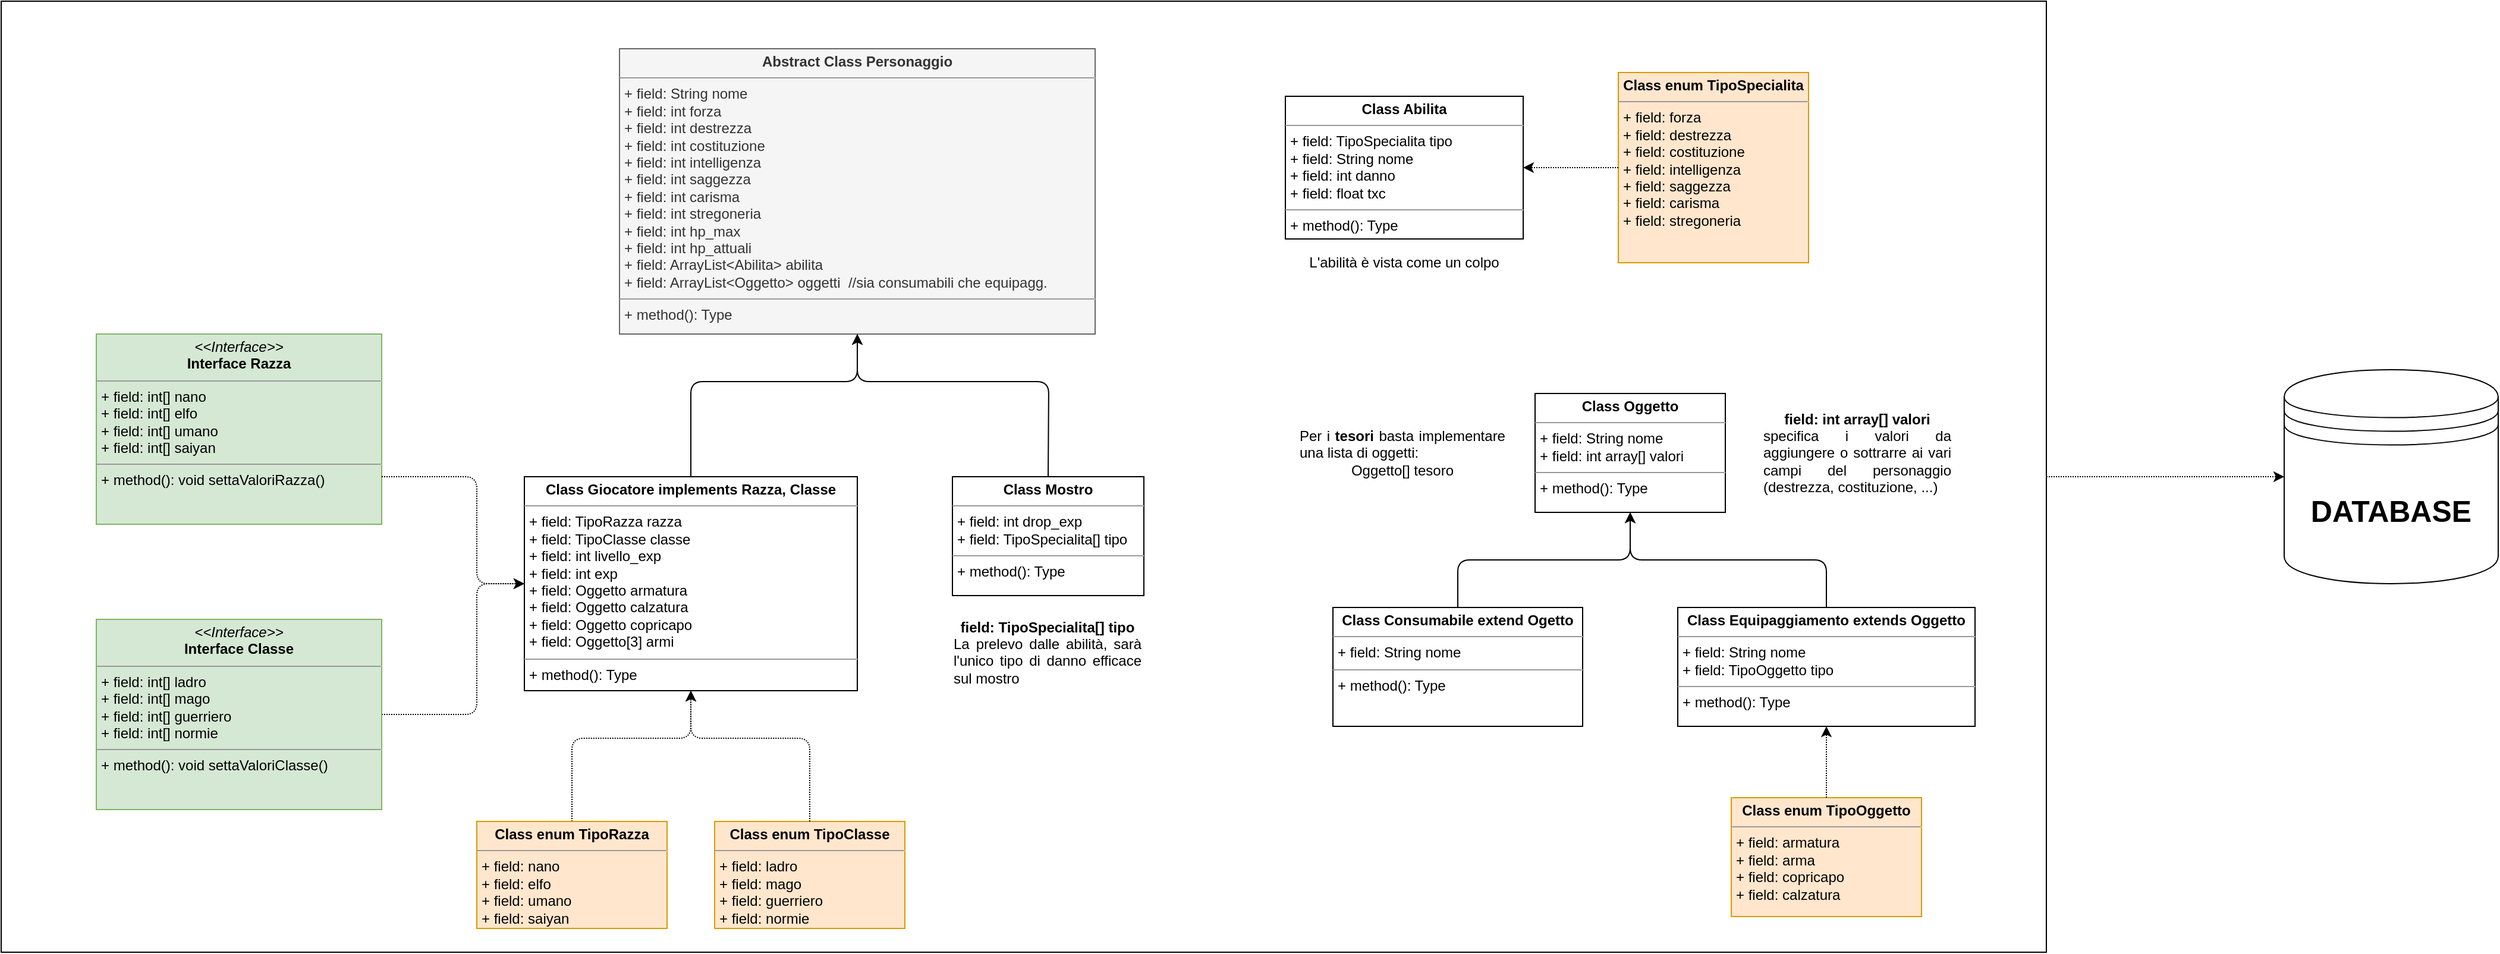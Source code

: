 <mxfile version="14.5.1" type="device"><diagram id="PpFdhZkzTtKQswlK1tEf" name="Pagina-1"><mxGraphModel dx="2873" dy="986" grid="1" gridSize="10" guides="1" tooltips="1" connect="1" arrows="1" fold="1" page="1" pageScale="1" pageWidth="1169" pageHeight="827" math="0" shadow="0"><root><mxCell id="0"/><mxCell id="1" parent="0"/><mxCell id="NZSyM8BjI7ZHnASUAP0h-25" value="" style="rounded=0;whiteSpace=wrap;html=1;" parent="1" vertex="1"><mxGeometry x="-320" width="1720" height="800" as="geometry"/></mxCell><mxCell id="bzQ3OlqagobDSiWc3f1m-5" value="&lt;p style=&quot;margin: 0px ; margin-top: 4px ; text-align: center&quot;&gt;&lt;b&gt;Abstract Class Personaggio&lt;/b&gt;&lt;/p&gt;&lt;hr size=&quot;1&quot;&gt;&lt;p style=&quot;margin: 0px ; margin-left: 4px&quot;&gt;+ field: String nome&lt;/p&gt;&lt;p style=&quot;margin: 0px ; margin-left: 4px&quot;&gt;+ field: int forza&lt;br&gt;&lt;/p&gt;&lt;p style=&quot;margin: 0px ; margin-left: 4px&quot;&gt;+ field: int destrezza&lt;br&gt;&lt;/p&gt;&lt;p style=&quot;margin: 0px ; margin-left: 4px&quot;&gt;+ field: int costituzione&lt;br&gt;&lt;/p&gt;&lt;p style=&quot;margin: 0px ; margin-left: 4px&quot;&gt;+ field: int intelligenza&lt;br&gt;&lt;/p&gt;&lt;p style=&quot;margin: 0px ; margin-left: 4px&quot;&gt;+ field: int saggezza&lt;br&gt;&lt;/p&gt;&lt;p style=&quot;margin: 0px ; margin-left: 4px&quot;&gt;+ field: int carisma&lt;br&gt;&lt;/p&gt;&lt;p style=&quot;margin: 0px ; margin-left: 4px&quot;&gt;+ field: int stregoneria&lt;/p&gt;&lt;p style=&quot;margin: 0px ; margin-left: 4px&quot;&gt;+ field: int hp_max&lt;br&gt;&lt;/p&gt;&lt;p style=&quot;margin: 0px ; margin-left: 4px&quot;&gt;+ field: int hp_attuali&lt;br&gt;&lt;/p&gt;&lt;p style=&quot;margin: 0px ; margin-left: 4px&quot;&gt;+ field: ArrayList&amp;lt;Abilita&amp;gt; abilita&lt;br&gt;&lt;/p&gt;&lt;p style=&quot;margin: 0px ; margin-left: 4px&quot;&gt;+ field: ArrayList&amp;lt;Oggetto&amp;gt; oggetti&amp;nbsp; //sia consumabili che equipagg.&lt;br&gt;&lt;/p&gt;&lt;hr size=&quot;1&quot;&gt;&lt;p style=&quot;margin: 0px ; margin-left: 4px&quot;&gt;+ method(): Type&lt;/p&gt;" style="verticalAlign=top;align=left;overflow=fill;fontSize=12;fontFamily=Helvetica;html=1;fillColor=#f5f5f5;strokeColor=#666666;fontColor=#333333;" parent="1" vertex="1"><mxGeometry x="200" y="40" width="400" height="240" as="geometry"/></mxCell><mxCell id="bzQ3OlqagobDSiWc3f1m-7" value="&lt;p style=&quot;margin: 0px ; margin-top: 4px ; text-align: center&quot;&gt;&lt;b&gt;Class Giocatore implements Razza, Classe&lt;/b&gt;&lt;/p&gt;&lt;hr size=&quot;1&quot;&gt;&lt;p style=&quot;margin: 0px ; margin-left: 4px&quot;&gt;&lt;span&gt;+ field: TipoRazza razza&lt;/span&gt;&lt;br&gt;&lt;/p&gt;&lt;p style=&quot;margin: 0px ; margin-left: 4px&quot;&gt;+ field: TipoClasse classe&lt;span&gt;&lt;br&gt;&lt;/span&gt;&lt;/p&gt;&lt;p style=&quot;margin: 0px ; margin-left: 4px&quot;&gt;+ field: int livello_exp&lt;br&gt;&lt;/p&gt;&lt;p style=&quot;margin: 0px ; margin-left: 4px&quot;&gt;+ field: int exp&lt;br&gt;&lt;/p&gt;&lt;p style=&quot;margin: 0px ; margin-left: 4px&quot;&gt;+ field: Oggetto armatura&lt;br&gt;&lt;/p&gt;&lt;p style=&quot;margin: 0px ; margin-left: 4px&quot;&gt;+ field: Oggetto calzatura&lt;br&gt;&lt;/p&gt;&lt;p style=&quot;margin: 0px ; margin-left: 4px&quot;&gt;+ field: Oggetto copricapo&lt;br&gt;&lt;/p&gt;&lt;p style=&quot;margin: 0px ; margin-left: 4px&quot;&gt;+ field: Oggetto[3] armi&lt;br&gt;&lt;/p&gt;&lt;hr size=&quot;1&quot;&gt;&lt;p style=&quot;margin: 0px ; margin-left: 4px&quot;&gt;+ method(): Type&lt;/p&gt;" style="verticalAlign=top;align=left;overflow=fill;fontSize=12;fontFamily=Helvetica;html=1;" parent="1" vertex="1"><mxGeometry x="120" y="400" width="280" height="180" as="geometry"/></mxCell><mxCell id="bzQ3OlqagobDSiWc3f1m-8" value="&lt;p style=&quot;margin: 0px ; margin-top: 4px ; text-align: center&quot;&gt;&lt;b&gt;Class Mostro&lt;/b&gt;&lt;/p&gt;&lt;hr size=&quot;1&quot;&gt;&lt;p style=&quot;margin: 0px ; margin-left: 4px&quot;&gt;+ field: int drop_exp&lt;br&gt;&lt;/p&gt;&lt;p style=&quot;margin: 0px ; margin-left: 4px&quot;&gt;+ field: TipoSpecialita[] tipo&amp;nbsp;&lt;/p&gt;&lt;hr size=&quot;1&quot;&gt;&lt;p style=&quot;margin: 0px ; margin-left: 4px&quot;&gt;+ method(): Type&lt;/p&gt;" style="verticalAlign=top;align=left;overflow=fill;fontSize=12;fontFamily=Helvetica;html=1;" parent="1" vertex="1"><mxGeometry x="480" y="400" width="161" height="100" as="geometry"/></mxCell><mxCell id="bzQ3OlqagobDSiWc3f1m-9" value="&lt;p style=&quot;margin: 0px ; margin-top: 4px ; text-align: center&quot;&gt;&lt;i&gt;&amp;lt;&amp;lt;Interface&amp;gt;&amp;gt;&lt;/i&gt;&lt;br&gt;&lt;b&gt;Interface Razza&lt;/b&gt;&lt;/p&gt;&lt;hr size=&quot;1&quot;&gt;&lt;p style=&quot;margin: 0px ; margin-left: 4px&quot;&gt;+&amp;nbsp;&lt;span&gt;field: int[] nano&lt;br&gt;&lt;/span&gt;&lt;/p&gt;&lt;p style=&quot;margin: 0px ; margin-left: 4px&quot;&gt;+&amp;nbsp;field: int[] elfo&lt;span&gt;&lt;br&gt;&lt;/span&gt;&lt;/p&gt;&lt;p style=&quot;margin: 0px ; margin-left: 4px&quot;&gt;+&amp;nbsp;field: int[] umano&lt;br&gt;&lt;/p&gt;&lt;p style=&quot;margin: 0px ; margin-left: 4px&quot;&gt;+&amp;nbsp;field: int[] saiyan&lt;br&gt;&lt;/p&gt;&lt;hr size=&quot;1&quot;&gt;&lt;p style=&quot;margin: 0px ; margin-left: 4px&quot;&gt;+ method(): void settaValoriRazza()&lt;/p&gt;" style="verticalAlign=top;align=left;overflow=fill;fontSize=12;fontFamily=Helvetica;html=1;fillColor=#d5e8d4;strokeColor=#82b366;" parent="1" vertex="1"><mxGeometry x="-240" y="280" width="240" height="160" as="geometry"/></mxCell><mxCell id="bzQ3OlqagobDSiWc3f1m-12" value="&lt;p style=&quot;margin: 0px ; margin-top: 4px ; text-align: center&quot;&gt;&lt;b&gt;Class Oggetto&lt;/b&gt;&lt;/p&gt;&lt;hr size=&quot;1&quot;&gt;&lt;p style=&quot;margin: 0px ; margin-left: 4px&quot;&gt;+ field: String nome&lt;br&gt;&lt;/p&gt;&lt;p style=&quot;margin: 0px ; margin-left: 4px&quot;&gt;+ field: int array[] valori&lt;br&gt;&lt;/p&gt;&lt;hr size=&quot;1&quot;&gt;&lt;p style=&quot;margin: 0px ; margin-left: 4px&quot;&gt;+ method(): Type&lt;/p&gt;" style="verticalAlign=top;align=left;overflow=fill;fontSize=12;fontFamily=Helvetica;html=1;" parent="1" vertex="1"><mxGeometry x="970" y="330" width="160" height="100" as="geometry"/></mxCell><mxCell id="bzQ3OlqagobDSiWc3f1m-14" value="&lt;p style=&quot;margin: 0px ; margin-top: 4px ; text-align: center&quot;&gt;&lt;b&gt;Class enum TipoOggetto&lt;/b&gt;&lt;/p&gt;&lt;hr size=&quot;1&quot;&gt;&lt;p style=&quot;margin: 0px ; margin-left: 4px&quot;&gt;&lt;span&gt;+ field: armatura&lt;/span&gt;&lt;br&gt;&lt;/p&gt;&lt;p style=&quot;margin: 0px ; margin-left: 4px&quot;&gt;+ field: arma&lt;/p&gt;&lt;p style=&quot;margin: 0px ; margin-left: 4px&quot;&gt;+ field: copricapo&lt;br&gt;&lt;/p&gt;&lt;p style=&quot;margin: 0px ; margin-left: 4px&quot;&gt;+ field: calzatura&amp;nbsp;&lt;/p&gt;" style="verticalAlign=top;align=left;overflow=fill;fontSize=12;fontFamily=Helvetica;html=1;fillColor=#ffe6cc;strokeColor=#d79b00;" parent="1" vertex="1"><mxGeometry x="1135" y="670" width="160" height="100" as="geometry"/></mxCell><mxCell id="bzQ3OlqagobDSiWc3f1m-17" value="&lt;div style=&quot;text-align: center&quot;&gt;&lt;b&gt;f&lt;/b&gt;&lt;span&gt;&lt;b&gt;ield: int array[] valori&lt;/b&gt;&lt;/span&gt;&lt;/div&gt;&lt;span&gt;&lt;div style=&quot;text-align: justify&quot;&gt;&lt;span&gt;specifica i valori da aggiungere o sottrarre ai vari campi del personaggio (destrezza, costituzione, ...)&lt;/span&gt;&lt;/div&gt;&lt;/span&gt;" style="text;html=1;strokeColor=none;fillColor=none;align=left;verticalAlign=middle;whiteSpace=wrap;rounded=0;" parent="1" vertex="1"><mxGeometry x="1160" y="340" width="160" height="80" as="geometry"/></mxCell><mxCell id="bzQ3OlqagobDSiWc3f1m-18" value="&lt;p style=&quot;margin: 0px ; margin-top: 4px ; text-align: center&quot;&gt;&lt;b&gt;Class enum TipoRazza&lt;/b&gt;&lt;/p&gt;&lt;hr size=&quot;1&quot;&gt;&lt;p style=&quot;margin: 0px ; margin-left: 4px&quot;&gt;+ field: nano&lt;/p&gt;&lt;p style=&quot;margin: 0px ; margin-left: 4px&quot;&gt;+ field: elfo&lt;br&gt;&lt;/p&gt;&lt;p style=&quot;margin: 0px ; margin-left: 4px&quot;&gt;+ field: umano&lt;br&gt;&lt;/p&gt;&lt;p style=&quot;margin: 0px ; margin-left: 4px&quot;&gt;+ field: saiyan&lt;/p&gt;" style="verticalAlign=top;align=left;overflow=fill;fontSize=12;fontFamily=Helvetica;html=1;fillColor=#ffe6cc;strokeColor=#d79b00;" parent="1" vertex="1"><mxGeometry x="80" y="690" width="160" height="90" as="geometry"/></mxCell><mxCell id="bzQ3OlqagobDSiWc3f1m-19" value="&lt;p style=&quot;margin: 0px ; margin-top: 4px ; text-align: center&quot;&gt;&lt;b&gt;Class enum TipoClasse&lt;/b&gt;&lt;/p&gt;&lt;hr size=&quot;1&quot;&gt;&lt;p style=&quot;margin: 0px ; margin-left: 4px&quot;&gt;+ field: ladro&lt;/p&gt;&lt;p style=&quot;margin: 0px ; margin-left: 4px&quot;&gt;+ field: mago&lt;br&gt;&lt;/p&gt;&lt;p style=&quot;margin: 0px ; margin-left: 4px&quot;&gt;+ field: guerriero&lt;br&gt;&lt;/p&gt;&lt;p style=&quot;margin: 0px ; margin-left: 4px&quot;&gt;+ field: normie&lt;/p&gt;" style="verticalAlign=top;align=left;overflow=fill;fontSize=12;fontFamily=Helvetica;html=1;fillColor=#ffe6cc;strokeColor=#d79b00;" parent="1" vertex="1"><mxGeometry x="280" y="690" width="160" height="90" as="geometry"/></mxCell><mxCell id="bzQ3OlqagobDSiWc3f1m-20" value="&lt;p style=&quot;margin: 0px ; margin-top: 4px ; text-align: center&quot;&gt;&lt;b&gt;Class Abilita&lt;/b&gt;&lt;/p&gt;&lt;hr size=&quot;1&quot;&gt;&lt;p style=&quot;margin: 0px 0px 0px 4px&quot;&gt;+ field: TipoSpecialita tipo&lt;/p&gt;&lt;p style=&quot;margin: 0px 0px 0px 4px&quot;&gt;+ field: String nome&lt;/p&gt;&lt;p style=&quot;margin: 0px 0px 0px 4px&quot;&gt;+ field: int danno&lt;/p&gt;&lt;p style=&quot;margin: 0px ; margin-left: 4px&quot;&gt;+ field: float txc&lt;/p&gt;&lt;hr size=&quot;1&quot;&gt;&lt;p style=&quot;margin: 0px ; margin-left: 4px&quot;&gt;+ method(): Type&lt;/p&gt;" style="verticalAlign=top;align=left;overflow=fill;fontSize=12;fontFamily=Helvetica;html=1;" parent="1" vertex="1"><mxGeometry x="760" y="80" width="200" height="120" as="geometry"/></mxCell><mxCell id="mg963uwTNg0dpdjeQlxx-6" value="&lt;p style=&quot;margin: 0px ; margin-top: 4px ; text-align: center&quot;&gt;&lt;b&gt;Class enum TipoSpecialita&lt;/b&gt;&lt;/p&gt;&lt;hr size=&quot;1&quot;&gt;&lt;p style=&quot;margin: 0px 0px 0px 4px&quot;&gt;+ field: forza&lt;br&gt;&lt;/p&gt;&lt;p style=&quot;margin: 0px 0px 0px 4px&quot;&gt;+ field: destrezza&lt;br&gt;&lt;/p&gt;&lt;p style=&quot;margin: 0px 0px 0px 4px&quot;&gt;+ field: costituzione&lt;br&gt;&lt;/p&gt;&lt;p style=&quot;margin: 0px 0px 0px 4px&quot;&gt;+ field: intelligenza&lt;br&gt;&lt;/p&gt;&lt;p style=&quot;margin: 0px 0px 0px 4px&quot;&gt;+ field: saggezza&lt;br&gt;&lt;/p&gt;&lt;p style=&quot;margin: 0px 0px 0px 4px&quot;&gt;+ field: carisma&lt;br&gt;&lt;/p&gt;&lt;p style=&quot;margin: 0px 0px 0px 4px&quot;&gt;+ field: stregoneria&lt;/p&gt;" style="verticalAlign=top;align=left;overflow=fill;fontSize=12;fontFamily=Helvetica;html=1;fillColor=#ffe6cc;strokeColor=#d79b00;" parent="1" vertex="1"><mxGeometry x="1040" y="60" width="160" height="160" as="geometry"/></mxCell><mxCell id="NZSyM8BjI7ZHnASUAP0h-1" value="&lt;span&gt;&lt;div&gt;&lt;span style=&quot;text-align: left&quot;&gt;&lt;b&gt;field: TipoSpecialita[] tipo&lt;/b&gt;&lt;/span&gt;&lt;br&gt;&lt;/div&gt;&lt;div style=&quot;text-align: justify&quot;&gt;&lt;span style=&quot;font-family: &amp;#34;helvetica&amp;#34;&quot;&gt;La prelevo dalle abilità,&amp;nbsp;&lt;/span&gt;&lt;span style=&quot;font-family: &amp;#34;helvetica&amp;#34;&quot;&gt;sarà l'unico tipo di danno&amp;nbsp;&lt;/span&gt;&lt;span style=&quot;font-family: &amp;#34;helvetica&amp;#34;&quot;&gt;efficace sul mostro&lt;/span&gt;&lt;/div&gt;&lt;/span&gt;&lt;div style=&quot;text-align: justify&quot;&gt;&lt;br&gt;&lt;/div&gt;" style="text;html=1;strokeColor=none;fillColor=none;align=center;verticalAlign=middle;whiteSpace=wrap;rounded=0;" parent="1" vertex="1"><mxGeometry x="480" y="520" width="160" height="70" as="geometry"/></mxCell><mxCell id="NZSyM8BjI7ZHnASUAP0h-2" value="" style="endArrow=classic;html=1;exitX=0.5;exitY=0;exitDx=0;exitDy=0;entryX=0.5;entryY=1;entryDx=0;entryDy=0;" parent="1" source="bzQ3OlqagobDSiWc3f1m-7" target="bzQ3OlqagobDSiWc3f1m-5" edge="1"><mxGeometry width="50" height="50" relative="1" as="geometry"><mxPoint x="140" y="390" as="sourcePoint"/><mxPoint x="400" y="320" as="targetPoint"/><Array as="points"><mxPoint x="260" y="320"/><mxPoint x="400" y="320"/></Array></mxGeometry></mxCell><mxCell id="NZSyM8BjI7ZHnASUAP0h-3" value="" style="endArrow=classic;html=1;exitX=0.5;exitY=0;exitDx=0;exitDy=0;entryX=0.5;entryY=1;entryDx=0;entryDy=0;" parent="1" source="bzQ3OlqagobDSiWc3f1m-8" target="bzQ3OlqagobDSiWc3f1m-5" edge="1"><mxGeometry width="50" height="50" relative="1" as="geometry"><mxPoint x="440" y="390" as="sourcePoint"/><mxPoint x="400" y="320" as="targetPoint"/><Array as="points"><mxPoint x="561" y="320"/><mxPoint x="400" y="320"/></Array></mxGeometry></mxCell><mxCell id="NZSyM8BjI7ZHnASUAP0h-8" value="" style="endArrow=classic;html=1;dashed=1;dashPattern=1 1;strokeWidth=1;exitX=1;exitY=0.5;exitDx=0;exitDy=0;entryX=0;entryY=0.5;entryDx=0;entryDy=0;" parent="1" target="bzQ3OlqagobDSiWc3f1m-7" edge="1"><mxGeometry width="50" height="50" relative="1" as="geometry"><mxPoint x="2.274e-13" y="400" as="sourcePoint"/><mxPoint x="100" y="490" as="targetPoint"/><Array as="points"><mxPoint x="80" y="400"/><mxPoint x="80" y="490"/></Array></mxGeometry></mxCell><mxCell id="NZSyM8BjI7ZHnASUAP0h-9" value="" style="endArrow=classic;html=1;dashed=1;dashPattern=1 1;strokeWidth=1;exitX=1;exitY=0.5;exitDx=0;exitDy=0;entryX=0;entryY=0.5;entryDx=0;entryDy=0;" parent="1" target="bzQ3OlqagobDSiWc3f1m-7" edge="1"><mxGeometry width="50" height="50" relative="1" as="geometry"><mxPoint x="2.274e-13" y="600" as="sourcePoint"/><mxPoint x="100" y="520" as="targetPoint"/><Array as="points"><mxPoint x="80" y="600"/><mxPoint x="80" y="490"/></Array></mxGeometry></mxCell><mxCell id="NZSyM8BjI7ZHnASUAP0h-11" value="&lt;div style=&quot;text-align: justify&quot;&gt;&lt;span&gt;L'abilità è vista come un colpo&lt;/span&gt;&lt;/div&gt;" style="text;html=1;strokeColor=none;fillColor=none;align=center;verticalAlign=middle;whiteSpace=wrap;rounded=0;" parent="1" vertex="1"><mxGeometry x="760" y="210" width="200" height="20" as="geometry"/></mxCell><mxCell id="NZSyM8BjI7ZHnASUAP0h-12" value="" style="endArrow=classic;html=1;strokeWidth=1;exitX=0;exitY=0.5;exitDx=0;exitDy=0;entryX=1;entryY=0.5;entryDx=0;entryDy=0;dashed=1;dashPattern=1 1;" parent="1" source="mg963uwTNg0dpdjeQlxx-6" target="bzQ3OlqagobDSiWc3f1m-20" edge="1"><mxGeometry width="50" height="50" relative="1" as="geometry"><mxPoint x="980" y="120" as="sourcePoint"/><mxPoint x="1030" y="70" as="targetPoint"/></mxGeometry></mxCell><mxCell id="NZSyM8BjI7ZHnASUAP0h-15" value="" style="endArrow=classic;html=1;dashed=1;dashPattern=1 1;strokeWidth=1;exitX=0.5;exitY=0;exitDx=0;exitDy=0;entryX=0.5;entryY=1;entryDx=0;entryDy=0;" parent="1" source="bzQ3OlqagobDSiWc3f1m-18" target="bzQ3OlqagobDSiWc3f1m-7" edge="1"><mxGeometry width="50" height="50" relative="1" as="geometry"><mxPoint x="140" y="670" as="sourcePoint"/><mxPoint x="190" y="620" as="targetPoint"/><Array as="points"><mxPoint x="160" y="620"/><mxPoint x="260" y="620"/></Array></mxGeometry></mxCell><mxCell id="NZSyM8BjI7ZHnASUAP0h-16" value="" style="endArrow=classic;html=1;dashed=1;dashPattern=1 1;strokeWidth=1;exitX=0.5;exitY=0;exitDx=0;exitDy=0;entryX=0.5;entryY=1;entryDx=0;entryDy=0;" parent="1" source="bzQ3OlqagobDSiWc3f1m-19" target="bzQ3OlqagobDSiWc3f1m-7" edge="1"><mxGeometry width="50" height="50" relative="1" as="geometry"><mxPoint x="250" y="650" as="sourcePoint"/><mxPoint x="270" y="600" as="targetPoint"/><Array as="points"><mxPoint x="360" y="620"/><mxPoint x="260" y="620"/></Array></mxGeometry></mxCell><mxCell id="NZSyM8BjI7ZHnASUAP0h-18" value="&lt;p style=&quot;margin: 0px ; margin-top: 4px ; text-align: center&quot;&gt;&lt;i&gt;&amp;lt;&amp;lt;Interface&amp;gt;&amp;gt;&lt;/i&gt;&lt;br&gt;&lt;b&gt;Interface Classe&lt;/b&gt;&lt;/p&gt;&lt;hr size=&quot;1&quot;&gt;&lt;p style=&quot;margin: 0px ; margin-left: 4px&quot;&gt;+&amp;nbsp;&lt;span&gt;field: int[] ladro&lt;br&gt;&lt;/span&gt;&lt;/p&gt;&lt;p style=&quot;margin: 0px ; margin-left: 4px&quot;&gt;+&amp;nbsp;field: int[] mago&lt;span&gt;&lt;br&gt;&lt;/span&gt;&lt;/p&gt;&lt;p style=&quot;margin: 0px ; margin-left: 4px&quot;&gt;+&amp;nbsp;field: int[] guerriero&lt;br&gt;&lt;/p&gt;&lt;p style=&quot;margin: 0px ; margin-left: 4px&quot;&gt;+&amp;nbsp;field: int[] normie&lt;br&gt;&lt;/p&gt;&lt;hr size=&quot;1&quot;&gt;&lt;p style=&quot;margin: 0px ; margin-left: 4px&quot;&gt;+ method(): void settaValoriClasse()&lt;/p&gt;" style="verticalAlign=top;align=left;overflow=fill;fontSize=12;fontFamily=Helvetica;html=1;fillColor=#d5e8d4;strokeColor=#82b366;" parent="1" vertex="1"><mxGeometry x="-240" y="520" width="240" height="160" as="geometry"/></mxCell><mxCell id="NZSyM8BjI7ZHnASUAP0h-19" value="&lt;p style=&quot;margin: 0px ; margin-top: 4px ; text-align: center&quot;&gt;&lt;b&gt;Class enum TipoRazza&lt;/b&gt;&lt;/p&gt;&lt;hr size=&quot;1&quot;&gt;&lt;p style=&quot;margin: 0px ; margin-left: 4px&quot;&gt;+ field: nano&lt;/p&gt;&lt;p style=&quot;margin: 0px ; margin-left: 4px&quot;&gt;+ field: elfo&lt;br&gt;&lt;/p&gt;&lt;p style=&quot;margin: 0px ; margin-left: 4px&quot;&gt;+ field: umano&lt;br&gt;&lt;/p&gt;&lt;p style=&quot;margin: 0px ; margin-left: 4px&quot;&gt;+ field: saiyan&lt;/p&gt;" style="verticalAlign=top;align=left;overflow=fill;fontSize=12;fontFamily=Helvetica;html=1;fillColor=#ffe6cc;strokeColor=#d79b00;" parent="1" vertex="1"><mxGeometry x="80" y="690" width="160" height="90" as="geometry"/></mxCell><mxCell id="NZSyM8BjI7ZHnASUAP0h-22" value="&lt;b&gt;&lt;font style=&quot;font-size: 25px&quot;&gt;DATABASE&lt;/font&gt;&lt;/b&gt;" style="shape=datastore;whiteSpace=wrap;html=1;" parent="1" vertex="1"><mxGeometry x="1600" y="310" width="180" height="180" as="geometry"/></mxCell><mxCell id="uCM1TO6pCFpefKR6bFeE-1" value="&lt;p style=&quot;margin: 0px ; margin-top: 4px ; text-align: center&quot;&gt;&lt;b&gt;Class Equipaggiamento extends Oggetto&lt;/b&gt;&lt;/p&gt;&lt;hr size=&quot;1&quot;&gt;&lt;p style=&quot;margin: 0px ; margin-left: 4px&quot;&gt;+ field: String nome&lt;br&gt;+ field: TipoOggetto tipo&lt;/p&gt;&lt;hr size=&quot;1&quot;&gt;&lt;p style=&quot;margin: 0px ; margin-left: 4px&quot;&gt;+ method(): Type&lt;/p&gt;" style="verticalAlign=top;align=left;overflow=fill;fontSize=12;fontFamily=Helvetica;html=1;" vertex="1" parent="1"><mxGeometry x="1090" y="510" width="250" height="100" as="geometry"/></mxCell><mxCell id="uCM1TO6pCFpefKR6bFeE-2" value="&lt;p style=&quot;margin: 0px ; margin-top: 4px ; text-align: center&quot;&gt;&lt;b&gt;Class Consumabile extend Ogetto&lt;/b&gt;&lt;/p&gt;&lt;hr size=&quot;1&quot;&gt;&lt;p style=&quot;margin: 0px ; margin-left: 4px&quot;&gt;+ field: String nome&lt;/p&gt;&lt;hr size=&quot;1&quot;&gt;&lt;p style=&quot;margin: 0px ; margin-left: 4px&quot;&gt;+ method(): Type&lt;/p&gt;" style="verticalAlign=top;align=left;overflow=fill;fontSize=12;fontFamily=Helvetica;html=1;" vertex="1" parent="1"><mxGeometry x="800" y="510" width="210" height="100" as="geometry"/></mxCell><mxCell id="uCM1TO6pCFpefKR6bFeE-5" value="" style="endArrow=classic;html=1;exitX=0.5;exitY=0;exitDx=0;exitDy=0;entryX=0.5;entryY=1;entryDx=0;entryDy=0;" edge="1" parent="1" source="uCM1TO6pCFpefKR6bFeE-2" target="bzQ3OlqagobDSiWc3f1m-12"><mxGeometry width="50" height="50" relative="1" as="geometry"><mxPoint x="940" y="490" as="sourcePoint"/><mxPoint x="990" y="440" as="targetPoint"/><Array as="points"><mxPoint x="905" y="470"/><mxPoint x="1050" y="470"/></Array></mxGeometry></mxCell><mxCell id="uCM1TO6pCFpefKR6bFeE-6" value="" style="endArrow=classic;html=1;exitX=0.5;exitY=0;exitDx=0;exitDy=0;entryX=0.5;entryY=1;entryDx=0;entryDy=0;" edge="1" parent="1" source="uCM1TO6pCFpefKR6bFeE-1" target="bzQ3OlqagobDSiWc3f1m-12"><mxGeometry width="50" height="50" relative="1" as="geometry"><mxPoint x="1150" y="480" as="sourcePoint"/><mxPoint x="1200" y="430" as="targetPoint"/><Array as="points"><mxPoint x="1215" y="470"/><mxPoint x="1050" y="470"/></Array></mxGeometry></mxCell><mxCell id="uCM1TO6pCFpefKR6bFeE-7" value="" style="endArrow=classic;html=1;exitX=0.5;exitY=0;exitDx=0;exitDy=0;entryX=0.5;entryY=1;entryDx=0;entryDy=0;dashed=1;dashPattern=1 1;" edge="1" parent="1" source="bzQ3OlqagobDSiWc3f1m-14" target="uCM1TO6pCFpefKR6bFeE-1"><mxGeometry width="50" height="50" relative="1" as="geometry"><mxPoint x="1060" y="720" as="sourcePoint"/><mxPoint x="1110" y="670" as="targetPoint"/></mxGeometry></mxCell><mxCell id="uCM1TO6pCFpefKR6bFeE-9" value="&lt;div style=&quot;text-align: justify&quot;&gt;Per i &lt;b&gt;tesori &lt;/b&gt;basta implementare una lista di oggetti:&lt;/div&gt;&lt;div style=&quot;text-align: center&quot;&gt;Oggetto[] tesoro&lt;/div&gt;" style="text;html=1;strokeColor=none;fillColor=none;align=left;verticalAlign=middle;whiteSpace=wrap;rounded=0;" vertex="1" parent="1"><mxGeometry x="770" y="352.5" width="175" height="55" as="geometry"/></mxCell><mxCell id="uCM1TO6pCFpefKR6bFeE-10" value="" style="endArrow=classic;html=1;dashed=1;dashPattern=1 1;exitX=1;exitY=0.5;exitDx=0;exitDy=0;entryX=0;entryY=0.5;entryDx=0;entryDy=0;" edge="1" parent="1" source="NZSyM8BjI7ZHnASUAP0h-25" target="NZSyM8BjI7ZHnASUAP0h-22"><mxGeometry width="50" height="50" relative="1" as="geometry"><mxPoint x="1460" y="360" as="sourcePoint"/><mxPoint x="1540" y="430" as="targetPoint"/></mxGeometry></mxCell></root></mxGraphModel></diagram></mxfile>